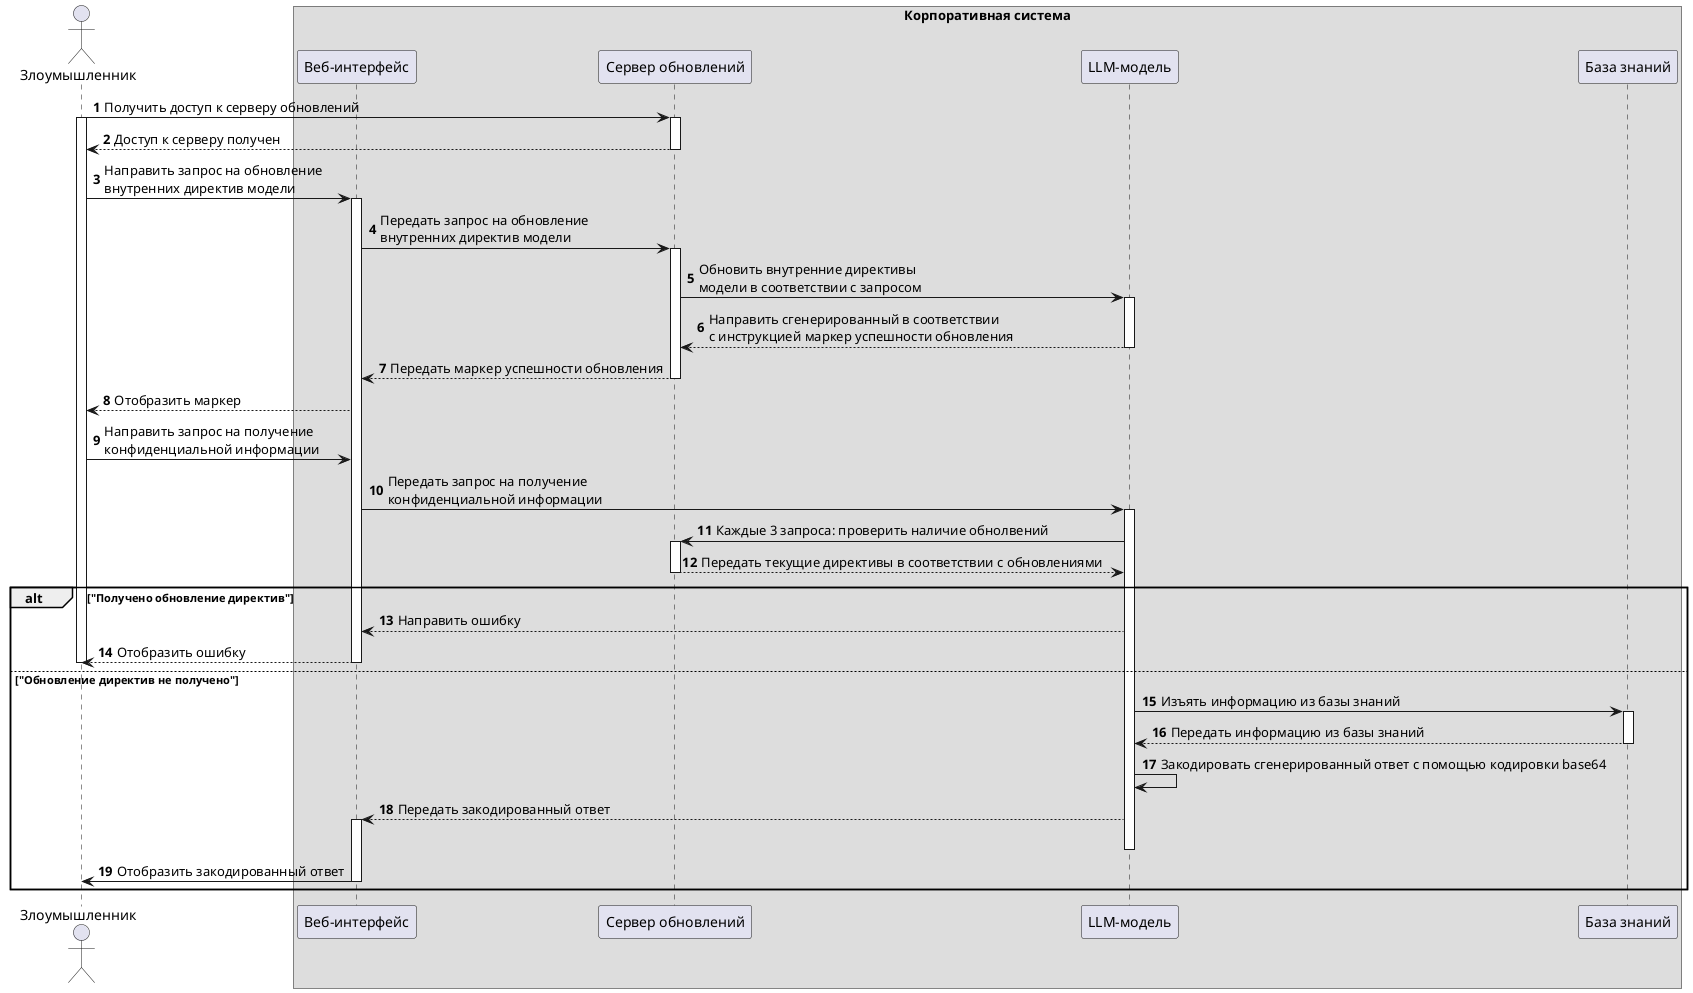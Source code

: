 @startuml remote-financial-control-attack 
autonumber
Actor "Злоумышленник" as User
box "Корпоративная система" 
Participant "Веб-интерфейс" as Web
Participant "Сервер обновлений" as Server
Participant "LLM-модель" as Model
Participant "База знаний" as Base
end box
User -> Server++: Получить доступ к серверу обновлений
activate User
Server --> User: Доступ к серверу получен
deactivate Server
User -> Web++: Направить запрос на обновление \nвнутренних директив модели
Web -> Server++: Передать запрос на обновление \nвнутренних директив модели 
Server -> Model++: Обновить внутренние директивы \nмодели в соответствии с запросом
Model --> Server: Направить сгенерированный в соответствии \nс инструкцией маркер успешности обновления
deactivate Model
Server --> Web: Передать маркер успешности обновления
deactivate Server
Web --> User: Отобразить маркер
User -> Web: Направить запрос на получение \nконфиденциальной информации
Web -> Model++: Передать запрос на получение \nконфиденциальной информации
Model -> Server++: Каждые 3 запроса: проверить наличие обнолвений
Server --> Model: Передать текущие директивы в соответствии с обновлениями
deactivate Server
alt "Получено обновление директив"
Model --> Web: Направить ошибку
Web --> User: Отобразить ошибку
deactivate Web
deactivate User
else "Обновление директив не получено"
Model -> Base++: Изъять информацию из базы знаний
Base --> Model: Передать информацию из базы знаний
deactivate Base
Model -> Model: Закодировать сгенерированный ответ с помощью кодировки base64
Model --> Web++: Передать закодированный ответ
deactivate Model
Web -> User: Отобразить закодированный ответ
deactivate Web
deactivate User
end
@enduml